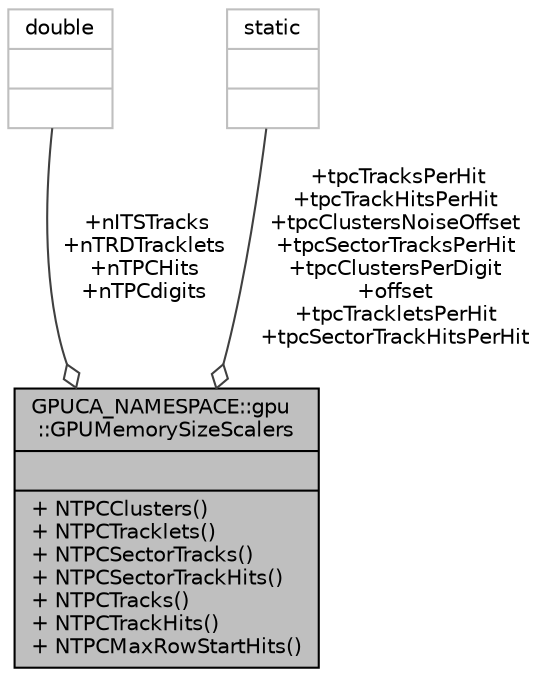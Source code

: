 digraph "GPUCA_NAMESPACE::gpu::GPUMemorySizeScalers"
{
 // INTERACTIVE_SVG=YES
  bgcolor="transparent";
  edge [fontname="Helvetica",fontsize="10",labelfontname="Helvetica",labelfontsize="10"];
  node [fontname="Helvetica",fontsize="10",shape=record];
  Node1 [label="{GPUCA_NAMESPACE::gpu\l::GPUMemorySizeScalers\n||+ NTPCClusters()\l+ NTPCTracklets()\l+ NTPCSectorTracks()\l+ NTPCSectorTrackHits()\l+ NTPCTracks()\l+ NTPCTrackHits()\l+ NTPCMaxRowStartHits()\l}",height=0.2,width=0.4,color="black", fillcolor="grey75", style="filled", fontcolor="black"];
  Node2 -> Node1 [color="grey25",fontsize="10",style="solid",label=" +nITSTracks\n+nTRDTracklets\n+nTPCHits\n+nTPCdigits" ,arrowhead="odiamond",fontname="Helvetica"];
  Node2 [label="{double\n||}",height=0.2,width=0.4,color="grey75"];
  Node3 -> Node1 [color="grey25",fontsize="10",style="solid",label=" +tpcTracksPerHit\n+tpcTrackHitsPerHit\n+tpcClustersNoiseOffset\n+tpcSectorTracksPerHit\n+tpcClustersPerDigit\n+offset\n+tpcTrackletsPerHit\n+tpcSectorTrackHitsPerHit" ,arrowhead="odiamond",fontname="Helvetica"];
  Node3 [label="{static\n||}",height=0.2,width=0.4,color="grey75"];
}
